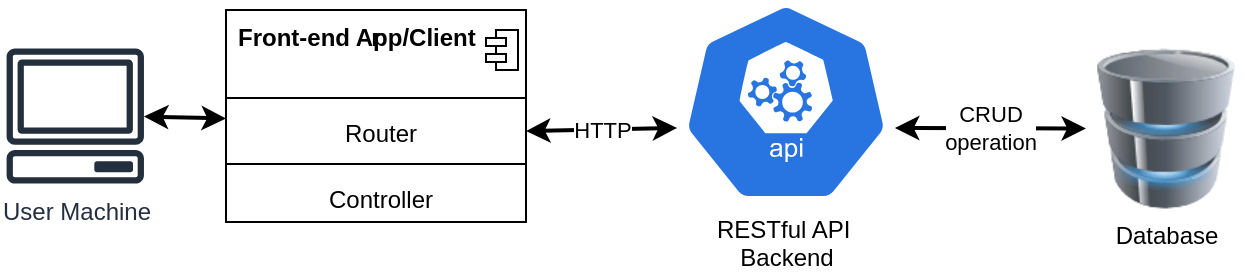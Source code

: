 <mxfile version="20.8.13" type="github">
  <diagram name="Page-1" id="mEbRqbfkhMWqJXP668s1">
    <mxGraphModel dx="1434" dy="788" grid="1" gridSize="10" guides="1" tooltips="1" connect="1" arrows="1" fold="1" page="1" pageScale="1" pageWidth="850" pageHeight="1100" background="#FFFFFF" math="0" shadow="0">
      <root>
        <mxCell id="0" />
        <mxCell id="1" parent="0" />
        <mxCell id="bAkMgFBpGPVjYzeQk-84-1" value="r" style="fontStyle=1;align=center;verticalAlign=top;childLayout=stackLayout;horizontal=1;horizontalStack=0;resizeParent=1;resizeParentMax=0;resizeLast=0;marginBottom=0;" parent="1" vertex="1">
          <mxGeometry x="200" y="144" width="150" height="106" as="geometry" />
        </mxCell>
        <mxCell id="bAkMgFBpGPVjYzeQk-84-2" value="&lt;b&gt;Front-end App/Client&lt;/b&gt;" style="html=1;align=left;spacingLeft=4;verticalAlign=top;strokeColor=none;fillColor=none;" parent="bAkMgFBpGPVjYzeQk-84-1" vertex="1">
          <mxGeometry width="150" height="40" as="geometry" />
        </mxCell>
        <mxCell id="bAkMgFBpGPVjYzeQk-84-3" value="" style="shape=module;jettyWidth=10;jettyHeight=4;" parent="bAkMgFBpGPVjYzeQk-84-2" vertex="1">
          <mxGeometry x="1" width="16" height="20" relative="1" as="geometry">
            <mxPoint x="-20" y="10" as="offset" />
          </mxGeometry>
        </mxCell>
        <mxCell id="bAkMgFBpGPVjYzeQk-84-4" value="" style="line;strokeWidth=1;fillColor=none;align=left;verticalAlign=middle;spacingTop=-1;spacingLeft=3;spacingRight=3;rotatable=0;labelPosition=right;points=[];portConstraint=eastwest;" parent="bAkMgFBpGPVjYzeQk-84-1" vertex="1">
          <mxGeometry y="40" width="150" height="8" as="geometry" />
        </mxCell>
        <mxCell id="bAkMgFBpGPVjYzeQk-84-5" value="Router" style="html=1;align=center;spacingLeft=4;verticalAlign=top;strokeColor=none;fillColor=none;" parent="bAkMgFBpGPVjYzeQk-84-1" vertex="1">
          <mxGeometry y="48" width="150" height="25" as="geometry" />
        </mxCell>
        <mxCell id="bAkMgFBpGPVjYzeQk-84-7" value="" style="line;strokeWidth=1;fillColor=none;align=left;verticalAlign=middle;spacingTop=-1;spacingLeft=3;spacingRight=3;rotatable=0;labelPosition=right;points=[];portConstraint=eastwest;" parent="bAkMgFBpGPVjYzeQk-84-1" vertex="1">
          <mxGeometry y="73" width="150" height="8" as="geometry" />
        </mxCell>
        <mxCell id="bAkMgFBpGPVjYzeQk-84-8" value="Controller" style="html=1;align=center;spacingLeft=4;verticalAlign=top;strokeColor=none;fillColor=none;" parent="bAkMgFBpGPVjYzeQk-84-1" vertex="1">
          <mxGeometry y="81" width="150" height="25" as="geometry" />
        </mxCell>
        <mxCell id="bAkMgFBpGPVjYzeQk-84-11" value="Database" style="image;html=1;image=img/lib/clip_art/computers/Database_128x128.png" parent="1" vertex="1">
          <mxGeometry x="630" y="163.25" width="80" height="80" as="geometry" />
        </mxCell>
        <mxCell id="bAkMgFBpGPVjYzeQk-84-12" value="RESTful API&amp;nbsp;&lt;br&gt;Backend" style="sketch=0;html=1;dashed=0;whitespace=wrap;fillColor=#2875E2;strokeColor=#ffffff;points=[[0.005,0.63,0],[0.1,0.2,0],[0.9,0.2,0],[0.5,0,0],[0.995,0.63,0],[0.72,0.99,0],[0.5,1,0],[0.28,0.99,0]];verticalLabelPosition=bottom;align=center;verticalAlign=top;shape=mxgraph.kubernetes.icon;prIcon=api" parent="1" vertex="1">
          <mxGeometry x="425" y="140" width="110" height="100" as="geometry" />
        </mxCell>
        <mxCell id="bAkMgFBpGPVjYzeQk-84-15" value="HTTP" style="endArrow=classic;startArrow=classic;html=1;rounded=0;exitX=1;exitY=0.5;exitDx=0;exitDy=0;entryX=0.005;entryY=0.63;entryDx=0;entryDy=0;entryPerimeter=0;strokeWidth=2;" parent="1" source="bAkMgFBpGPVjYzeQk-84-5" target="bAkMgFBpGPVjYzeQk-84-12" edge="1">
          <mxGeometry width="50" height="50" relative="1" as="geometry">
            <mxPoint x="370" y="243" as="sourcePoint" />
            <mxPoint x="420" y="193" as="targetPoint" />
          </mxGeometry>
        </mxCell>
        <mxCell id="bAkMgFBpGPVjYzeQk-84-16" value="CRUD&lt;br&gt;operation" style="endArrow=classic;startArrow=classic;html=1;rounded=0;exitX=0.995;exitY=0.63;exitDx=0;exitDy=0;exitPerimeter=0;entryX=0;entryY=0.5;entryDx=0;entryDy=0;strokeWidth=2;" parent="1" source="bAkMgFBpGPVjYzeQk-84-12" target="bAkMgFBpGPVjYzeQk-84-11" edge="1">
          <mxGeometry width="50" height="50" relative="1" as="geometry">
            <mxPoint x="580" y="230" as="sourcePoint" />
            <mxPoint x="630" y="180" as="targetPoint" />
          </mxGeometry>
        </mxCell>
        <mxCell id="bAkMgFBpGPVjYzeQk-84-18" value="User Machine" style="sketch=0;outlineConnect=0;fontColor=#232F3E;gradientColor=none;fillColor=#232F3D;strokeColor=none;dashed=0;verticalLabelPosition=bottom;verticalAlign=top;align=center;html=1;fontSize=12;fontStyle=0;aspect=fixed;pointerEvents=1;shape=mxgraph.aws4.client;" parent="1" vertex="1">
          <mxGeometry x="90" y="163.25" width="69.28" height="67.5" as="geometry" />
        </mxCell>
        <mxCell id="bAkMgFBpGPVjYzeQk-84-22" value="" style="endArrow=classic;startArrow=classic;html=1;rounded=0;exitX=1;exitY=0.504;exitDx=0;exitDy=0;exitPerimeter=0;entryX=0;entryY=0.25;entryDx=0;entryDy=0;strokeWidth=2;" parent="1" source="bAkMgFBpGPVjYzeQk-84-18" target="bAkMgFBpGPVjYzeQk-84-5" edge="1">
          <mxGeometry width="50" height="50" relative="1" as="geometry">
            <mxPoint x="130" y="240" as="sourcePoint" />
            <mxPoint x="180" y="190" as="targetPoint" />
          </mxGeometry>
        </mxCell>
      </root>
    </mxGraphModel>
  </diagram>
</mxfile>
